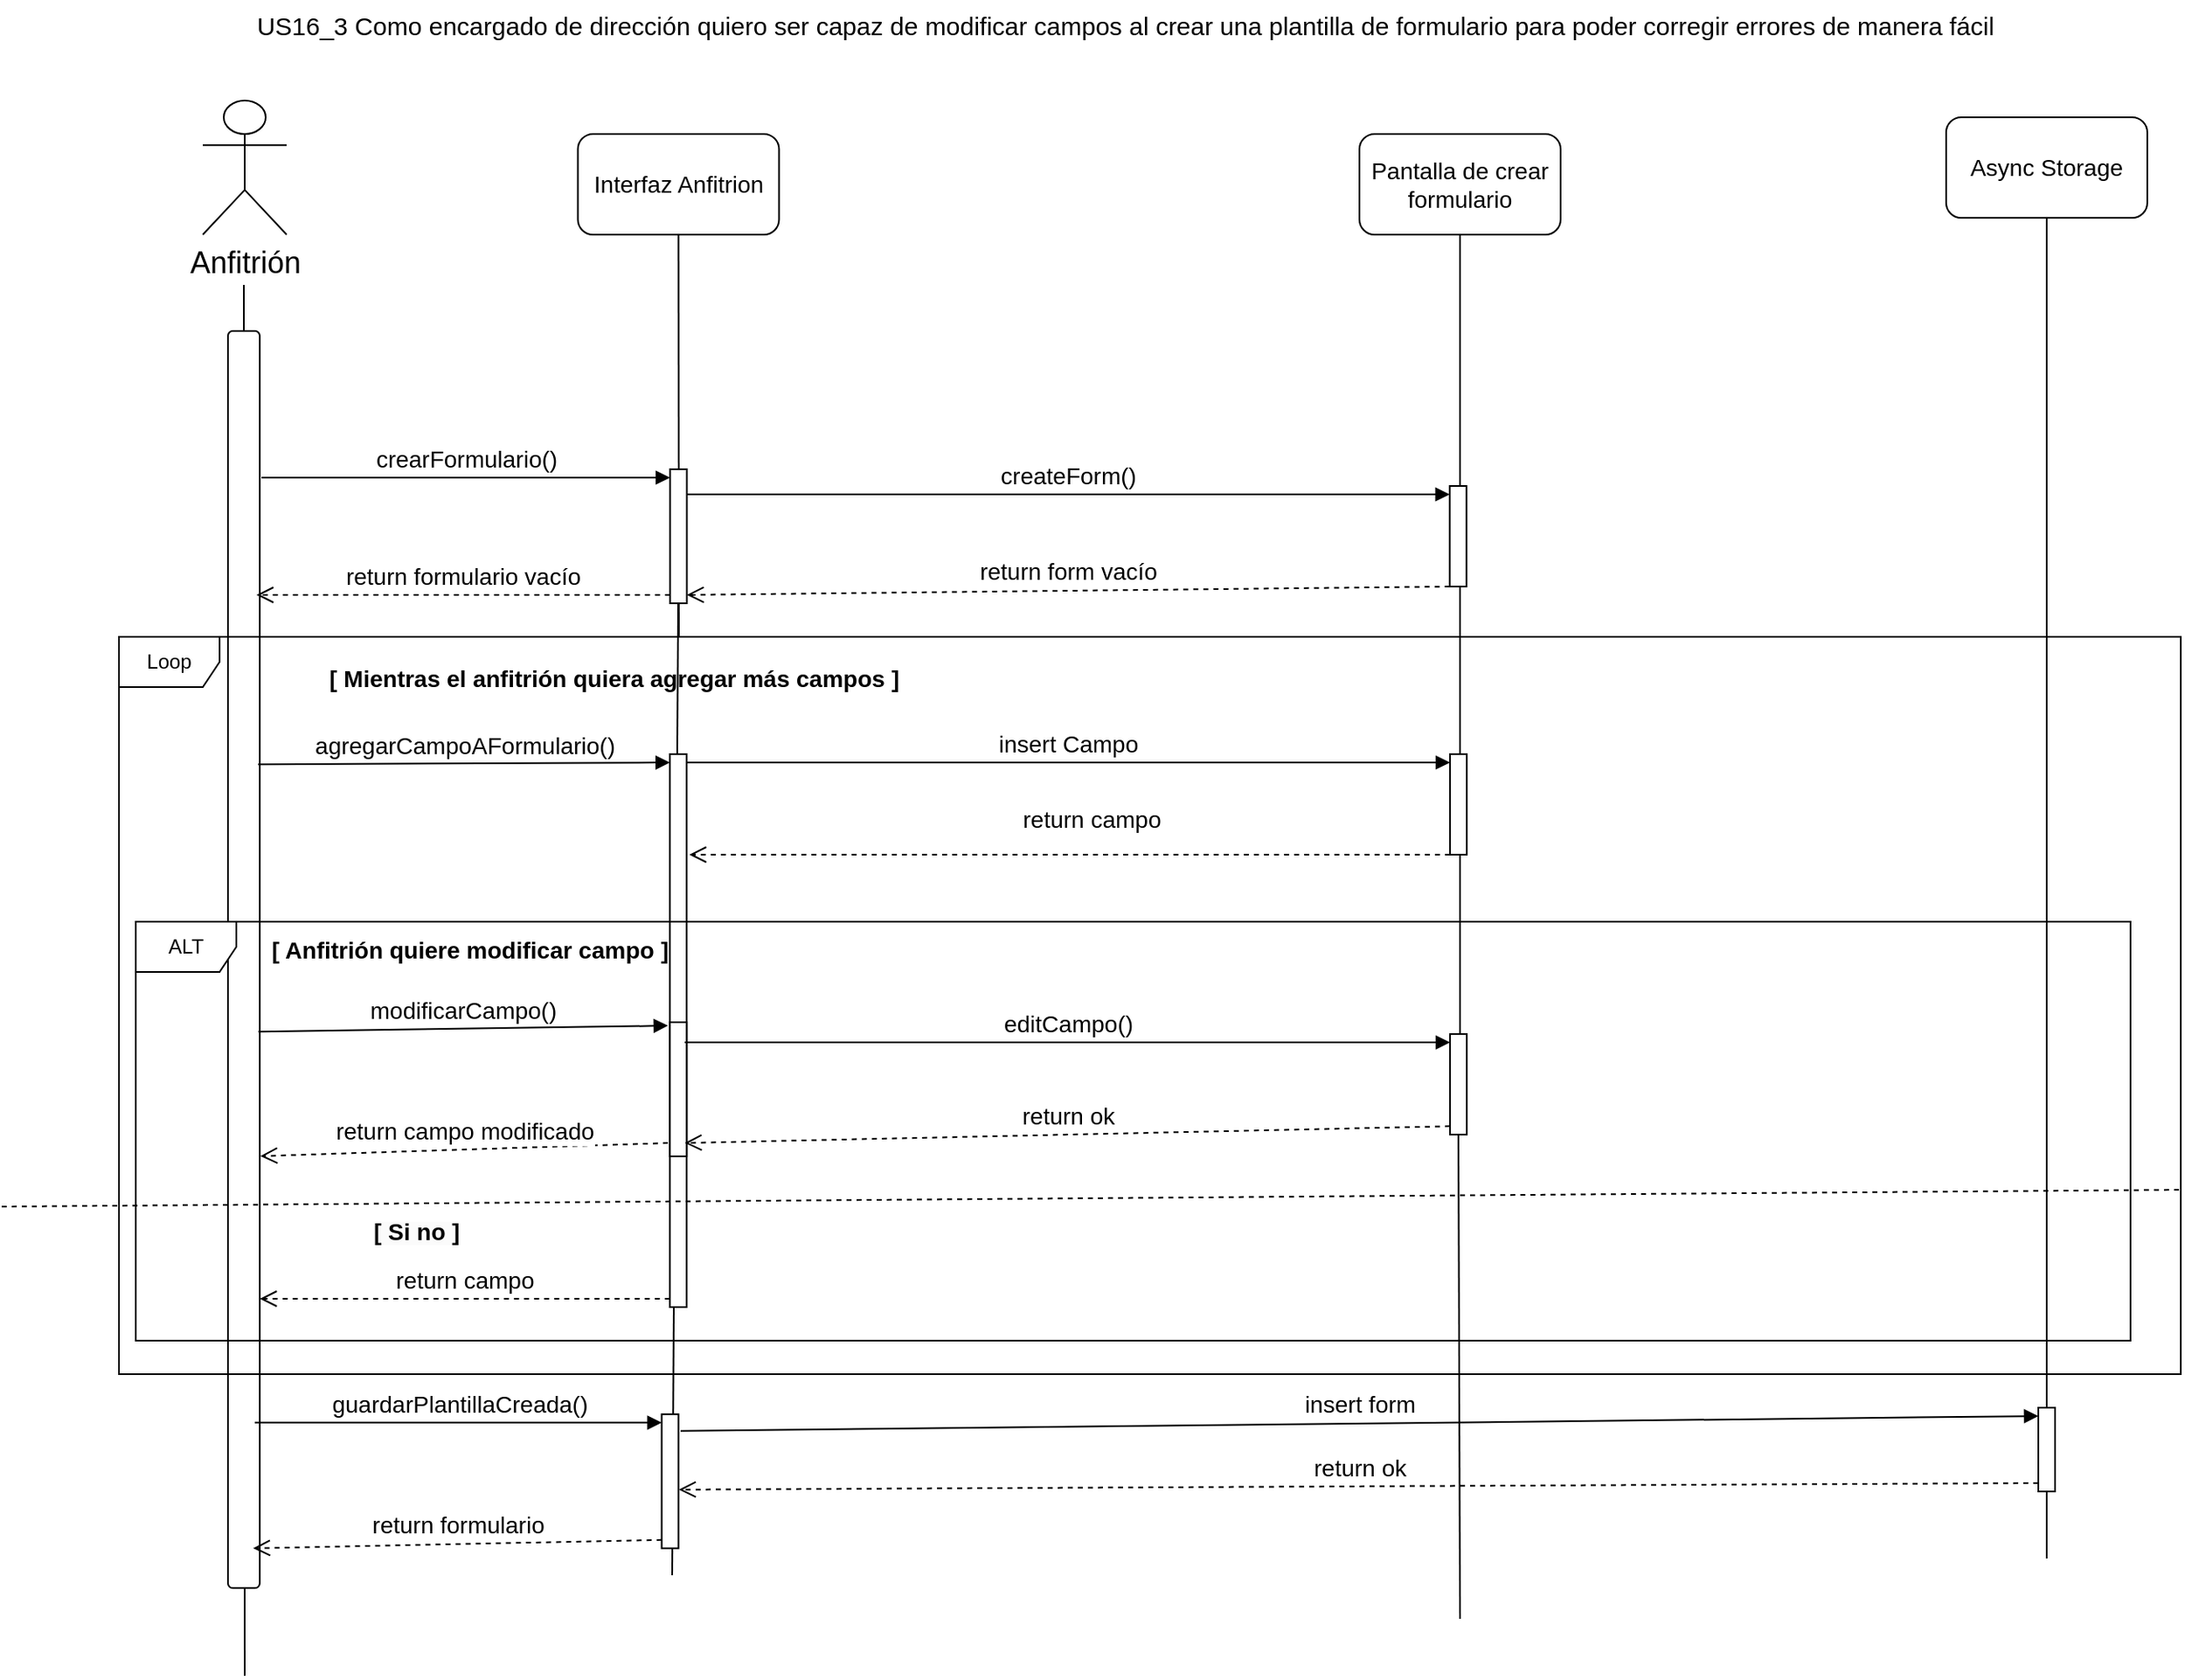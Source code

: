 <mxfile version="25.0.3">
  <diagram name="Página-1" id="4pv95cJ7HGYNk3vX7boJ">
    <mxGraphModel dx="2547" dy="3081" grid="1" gridSize="10" guides="1" tooltips="1" connect="1" arrows="1" fold="1" page="1" pageScale="1" pageWidth="827" pageHeight="1169" math="0" shadow="0">
      <root>
        <mxCell id="0" />
        <mxCell id="1" parent="0" />
        <mxCell id="hmGg0dzksIjPbcyvo-WP-7" value="&lt;font style=&quot;font-size: 15px;&quot;&gt;US16_3 Como encargado de dirección quiero ser capaz de modificar campos al crear una plantilla de formulario para poder corregir errores de manera fácil&lt;/font&gt;" style="text;html=1;align=center;verticalAlign=middle;resizable=0;points=[];autosize=1;strokeColor=none;fillColor=none;" parent="1" vertex="1">
          <mxGeometry x="40" y="-1740" width="1060" height="30" as="geometry" />
        </mxCell>
        <mxCell id="VmlftcJI-n3ChJxppmFd-43" value="&lt;font style=&quot;font-size: 14px;&quot;&gt;Interfaz Anfitrion&lt;/font&gt;" style="rounded=1;whiteSpace=wrap;html=1;" parent="1" vertex="1">
          <mxGeometry x="243.75" y="-1660" width="120" height="60" as="geometry" />
        </mxCell>
        <mxCell id="VmlftcJI-n3ChJxppmFd-44" value="" style="endArrow=none;html=1;rounded=0;entryX=0.5;entryY=1;entryDx=0;entryDy=0;" parent="1" target="VmlftcJI-n3ChJxppmFd-43" edge="1">
          <mxGeometry width="50" height="50" relative="1" as="geometry">
            <mxPoint x="304" y="-1360" as="sourcePoint" />
            <mxPoint x="493.75" y="-1320" as="targetPoint" />
          </mxGeometry>
        </mxCell>
        <mxCell id="VmlftcJI-n3ChJxppmFd-45" value="&lt;font style=&quot;font-size: 18px;&quot;&gt;Anfitrión&lt;/font&gt;" style="shape=umlActor;verticalLabelPosition=bottom;verticalAlign=top;html=1;outlineConnect=0;" parent="1" vertex="1">
          <mxGeometry x="20" y="-1680" width="50" height="80" as="geometry" />
        </mxCell>
        <mxCell id="VmlftcJI-n3ChJxppmFd-46" value="" style="endArrow=none;html=1;rounded=0;entryX=0.5;entryY=1;entryDx=0;entryDy=0;" parent="1" edge="1">
          <mxGeometry width="50" height="50" relative="1" as="geometry">
            <mxPoint x="45" y="-740" as="sourcePoint" />
            <mxPoint x="44.5" y="-1570" as="targetPoint" />
          </mxGeometry>
        </mxCell>
        <mxCell id="VmlftcJI-n3ChJxppmFd-47" value="" style="rounded=1;whiteSpace=wrap;html=1;rotation=90;" parent="1" vertex="1">
          <mxGeometry x="-330.58" y="-1176.91" width="750.11" height="18.97" as="geometry" />
        </mxCell>
        <mxCell id="VmlftcJI-n3ChJxppmFd-48" value="" style="endArrow=none;html=1;rounded=0;" parent="1" edge="1">
          <mxGeometry width="50" height="50" relative="1" as="geometry">
            <mxPoint x="303.75" y="-1410" as="sourcePoint" />
            <mxPoint x="300" y="-800" as="targetPoint" />
          </mxGeometry>
        </mxCell>
        <mxCell id="VmlftcJI-n3ChJxppmFd-51" value="&lt;span style=&quot;font-size: 14px;&quot;&gt;Async Storage&lt;/span&gt;" style="rounded=1;whiteSpace=wrap;html=1;" parent="1" vertex="1">
          <mxGeometry x="1060" y="-1670" width="120" height="60" as="geometry" />
        </mxCell>
        <mxCell id="VmlftcJI-n3ChJxppmFd-52" value="" style="endArrow=none;html=1;rounded=0;entryX=0.5;entryY=1;entryDx=0;entryDy=0;" parent="1" target="VmlftcJI-n3ChJxppmFd-51" edge="1">
          <mxGeometry width="50" height="50" relative="1" as="geometry">
            <mxPoint x="1120" y="-810" as="sourcePoint" />
            <mxPoint x="1080" y="-1320" as="targetPoint" />
          </mxGeometry>
        </mxCell>
        <mxCell id="VmlftcJI-n3ChJxppmFd-55" value="" style="html=1;points=[[0,0,0,0,5],[0,1,0,0,-5],[1,0,0,0,5],[1,1,0,0,-5]];perimeter=orthogonalPerimeter;outlineConnect=0;targetShapes=umlLifeline;portConstraint=eastwest;newEdgeStyle={&quot;curved&quot;:0,&quot;rounded&quot;:0};" parent="1" vertex="1">
          <mxGeometry x="298.75" y="-1460" width="10" height="80" as="geometry" />
        </mxCell>
        <mxCell id="VmlftcJI-n3ChJxppmFd-56" value="&lt;font style=&quot;font-size: 14px;&quot;&gt;crearFormulario()&lt;/font&gt;" style="html=1;verticalAlign=bottom;endArrow=block;curved=0;rounded=0;entryX=0;entryY=0;entryDx=0;entryDy=5;" parent="1" target="VmlftcJI-n3ChJxppmFd-55" edge="1">
          <mxGeometry x="-0.003" relative="1" as="geometry">
            <mxPoint x="55" y="-1455" as="sourcePoint" />
            <mxPoint as="offset" />
          </mxGeometry>
        </mxCell>
        <mxCell id="VmlftcJI-n3ChJxppmFd-57" value="&lt;font style=&quot;font-size: 14px;&quot;&gt;return formulario vacío&lt;/font&gt;" style="html=1;verticalAlign=bottom;endArrow=open;dashed=1;endSize=8;curved=0;rounded=0;exitX=0;exitY=1;exitDx=0;exitDy=-5;" parent="1" source="VmlftcJI-n3ChJxppmFd-55" edge="1">
          <mxGeometry relative="1" as="geometry">
            <mxPoint x="52" y="-1385" as="targetPoint" />
          </mxGeometry>
        </mxCell>
        <mxCell id="VmlftcJI-n3ChJxppmFd-61" value="" style="html=1;points=[[0,0,0,0,5],[0,1,0,0,-5],[1,0,0,0,5],[1,1,0,0,-5]];perimeter=orthogonalPerimeter;outlineConnect=0;targetShapes=umlLifeline;portConstraint=eastwest;newEdgeStyle={&quot;curved&quot;:0,&quot;rounded&quot;:0};" parent="1" vertex="1">
          <mxGeometry x="298.64" y="-1290" width="10" height="330" as="geometry" />
        </mxCell>
        <mxCell id="VmlftcJI-n3ChJxppmFd-62" value="&lt;span style=&quot;font-size: 14px;&quot;&gt;agregarCampoAFormulario()&lt;/span&gt;" style="html=1;verticalAlign=bottom;endArrow=block;curved=0;rounded=0;entryX=0;entryY=0;entryDx=0;entryDy=5;exitX=0.607;exitY=0.045;exitDx=0;exitDy=0;exitPerimeter=0;" parent="1" target="VmlftcJI-n3ChJxppmFd-61" edge="1">
          <mxGeometry relative="1" as="geometry">
            <mxPoint x="53.001" y="-1283.882" as="sourcePoint" />
          </mxGeometry>
        </mxCell>
        <mxCell id="VmlftcJI-n3ChJxppmFd-63" value="&lt;font style=&quot;font-size: 14px;&quot;&gt;return campo&lt;/font&gt;" style="html=1;verticalAlign=bottom;endArrow=open;dashed=1;endSize=8;curved=0;rounded=0;exitX=0;exitY=1;exitDx=0;exitDy=-5;" parent="1" source="VmlftcJI-n3ChJxppmFd-61" edge="1">
          <mxGeometry x="0.0" relative="1" as="geometry">
            <mxPoint x="54" y="-965" as="targetPoint" />
            <mxPoint as="offset" />
          </mxGeometry>
        </mxCell>
        <mxCell id="VmlftcJI-n3ChJxppmFd-67" value="&lt;span style=&quot;font-size: 14px;&quot;&gt;Pantalla de crear&lt;/span&gt;&lt;div&gt;&lt;span style=&quot;font-size: 14px;&quot;&gt;formulario&lt;/span&gt;&lt;/div&gt;" style="rounded=1;whiteSpace=wrap;html=1;" parent="1" vertex="1">
          <mxGeometry x="710" y="-1660" width="120" height="60" as="geometry" />
        </mxCell>
        <mxCell id="VmlftcJI-n3ChJxppmFd-68" value="" style="endArrow=none;html=1;rounded=0;entryX=0.5;entryY=1;entryDx=0;entryDy=0;" parent="1" source="VmlftcJI-n3ChJxppmFd-75" target="VmlftcJI-n3ChJxppmFd-67" edge="1">
          <mxGeometry width="50" height="50" relative="1" as="geometry">
            <mxPoint x="770" y="-774.0" as="sourcePoint" />
            <mxPoint x="730" y="-1310" as="targetPoint" />
          </mxGeometry>
        </mxCell>
        <mxCell id="VmlftcJI-n3ChJxppmFd-69" value="" style="html=1;points=[[0,0,0,0,5],[0,1,0,0,-5],[1,0,0,0,5],[1,1,0,0,-5]];perimeter=orthogonalPerimeter;outlineConnect=0;targetShapes=umlLifeline;portConstraint=eastwest;newEdgeStyle={&quot;curved&quot;:0,&quot;rounded&quot;:0};" parent="1" vertex="1">
          <mxGeometry x="298.64" y="-1130" width="10" height="80" as="geometry" />
        </mxCell>
        <mxCell id="VmlftcJI-n3ChJxppmFd-70" value="&lt;font style=&quot;font-size: 14px;&quot;&gt;modificarCampo()&lt;/font&gt;" style="html=1;verticalAlign=bottom;endArrow=block;curved=0;rounded=0;entryX=0;entryY=0;entryDx=0;entryDy=5;exitX=0.468;exitY=-0.01;exitDx=0;exitDy=0;exitPerimeter=0;" parent="1" edge="1">
          <mxGeometry relative="1" as="geometry">
            <mxPoint x="53.2" y="-1124.369" as="sourcePoint" />
            <mxPoint x="297.49" y="-1127.94" as="targetPoint" />
          </mxGeometry>
        </mxCell>
        <mxCell id="VmlftcJI-n3ChJxppmFd-71" value="&lt;font style=&quot;font-size: 14px;&quot;&gt;return campo modificado&lt;/font&gt;" style="html=1;verticalAlign=bottom;endArrow=open;dashed=1;endSize=8;curved=0;rounded=0;exitX=0;exitY=1;exitDx=0;exitDy=-5;entryX=0.567;entryY=-0.07;entryDx=0;entryDy=0;entryPerimeter=0;" parent="1" edge="1">
          <mxGeometry relative="1" as="geometry">
            <mxPoint x="54.338" y="-1050.108" as="targetPoint" />
            <mxPoint x="297.49" y="-1057.94" as="sourcePoint" />
          </mxGeometry>
        </mxCell>
        <mxCell id="VmlftcJI-n3ChJxppmFd-72" value="&lt;font style=&quot;font-size: 14px;&quot;&gt;editCampo()&lt;/font&gt;" style="html=1;verticalAlign=bottom;endArrow=block;curved=0;rounded=0;entryX=0;entryY=0;entryDx=0;entryDy=5;" parent="1" target="VmlftcJI-n3ChJxppmFd-75" edge="1">
          <mxGeometry relative="1" as="geometry">
            <mxPoint x="307.49" y="-1117.94" as="sourcePoint" />
          </mxGeometry>
        </mxCell>
        <mxCell id="VmlftcJI-n3ChJxppmFd-73" value="&lt;font style=&quot;font-size: 14px;&quot;&gt;return ok&lt;/font&gt;" style="html=1;verticalAlign=bottom;endArrow=open;dashed=1;endSize=8;curved=0;rounded=0;exitX=0;exitY=1;exitDx=0;exitDy=-5;entryX=1;entryY=1;entryDx=0;entryDy=-5;entryPerimeter=0;" parent="1" source="VmlftcJI-n3ChJxppmFd-75" edge="1">
          <mxGeometry relative="1" as="geometry">
            <mxPoint x="307.49" y="-1057.94" as="targetPoint" />
          </mxGeometry>
        </mxCell>
        <mxCell id="VmlftcJI-n3ChJxppmFd-74" value="" style="endArrow=none;html=1;rounded=0;entryX=0.5;entryY=1;entryDx=0;entryDy=0;" parent="1" target="VmlftcJI-n3ChJxppmFd-75" edge="1">
          <mxGeometry width="50" height="50" relative="1" as="geometry">
            <mxPoint x="770" y="-774.0" as="sourcePoint" />
            <mxPoint x="770" y="-1600" as="targetPoint" />
          </mxGeometry>
        </mxCell>
        <mxCell id="VmlftcJI-n3ChJxppmFd-75" value="" style="html=1;points=[[0,0,0,0,5],[0,1,0,0,-5],[1,0,0,0,5],[1,1,0,0,-5]];perimeter=orthogonalPerimeter;outlineConnect=0;targetShapes=umlLifeline;portConstraint=eastwest;newEdgeStyle={&quot;curved&quot;:0,&quot;rounded&quot;:0};" parent="1" vertex="1">
          <mxGeometry x="764.05" y="-1122.94" width="10" height="60" as="geometry" />
        </mxCell>
        <mxCell id="VmlftcJI-n3ChJxppmFd-76" value="&lt;span style=&quot;font-size: 14px;&quot;&gt;guardarPlantillaCreada()&lt;/span&gt;" style="html=1;verticalAlign=bottom;endArrow=block;curved=0;rounded=0;entryX=0;entryY=0;entryDx=0;entryDy=5;" parent="1" target="VmlftcJI-n3ChJxppmFd-78" edge="1">
          <mxGeometry relative="1" as="geometry">
            <mxPoint x="51" y="-891.1" as="sourcePoint" />
          </mxGeometry>
        </mxCell>
        <mxCell id="VmlftcJI-n3ChJxppmFd-77" value="&lt;font style=&quot;font-size: 14px;&quot;&gt;return formulario&lt;/font&gt;" style="html=1;verticalAlign=bottom;endArrow=open;dashed=1;endSize=8;curved=0;rounded=0;exitX=0;exitY=1;exitDx=0;exitDy=-5;entryX=0.377;entryY=-0.055;entryDx=0;entryDy=0;entryPerimeter=0;" parent="1" source="VmlftcJI-n3ChJxppmFd-78" edge="1">
          <mxGeometry relative="1" as="geometry">
            <mxPoint x="50" y="-816.1" as="targetPoint" />
          </mxGeometry>
        </mxCell>
        <mxCell id="VmlftcJI-n3ChJxppmFd-78" value="" style="html=1;points=[[0,0,0,0,5],[0,1,0,0,-5],[1,0,0,0,5],[1,1,0,0,-5]];perimeter=orthogonalPerimeter;outlineConnect=0;targetShapes=umlLifeline;portConstraint=eastwest;newEdgeStyle={&quot;curved&quot;:0,&quot;rounded&quot;:0};" parent="1" vertex="1">
          <mxGeometry x="293.75" y="-896.1" width="10" height="80" as="geometry" />
        </mxCell>
        <mxCell id="VmlftcJI-n3ChJxppmFd-79" value="&lt;font style=&quot;font-size: 14px;&quot;&gt;insert form&lt;/font&gt;" style="html=1;verticalAlign=bottom;endArrow=block;curved=0;rounded=0;entryX=0;entryY=0;entryDx=0;entryDy=5;entryPerimeter=0;" parent="1" target="VmlftcJI-n3ChJxppmFd-81" edge="1">
          <mxGeometry x="0.0" relative="1" as="geometry">
            <mxPoint x="305" y="-886.1" as="sourcePoint" />
            <mxPoint as="offset" />
            <mxPoint x="1110" y="-921.1" as="targetPoint" />
          </mxGeometry>
        </mxCell>
        <mxCell id="VmlftcJI-n3ChJxppmFd-80" value="&lt;font style=&quot;font-size: 14px;&quot;&gt;return ok&lt;/font&gt;" style="html=1;verticalAlign=bottom;endArrow=open;dashed=1;endSize=8;curved=0;rounded=0;exitX=0;exitY=1;exitDx=0;exitDy=-5;exitPerimeter=0;" parent="1" source="VmlftcJI-n3ChJxppmFd-81" edge="1">
          <mxGeometry relative="1" as="geometry">
            <mxPoint x="304" y="-851.1" as="targetPoint" />
            <mxPoint x="1110" y="-877.1" as="sourcePoint" />
          </mxGeometry>
        </mxCell>
        <mxCell id="VmlftcJI-n3ChJxppmFd-81" value="" style="html=1;points=[[0,0,0,0,5],[0,1,0,0,-5],[1,0,0,0,5],[1,1,0,0,-5]];perimeter=orthogonalPerimeter;outlineConnect=0;targetShapes=umlLifeline;portConstraint=eastwest;newEdgeStyle={&quot;curved&quot;:0,&quot;rounded&quot;:0};" parent="1" vertex="1">
          <mxGeometry x="1115" y="-900.0" width="10" height="50" as="geometry" />
        </mxCell>
        <mxCell id="VmlftcJI-n3ChJxppmFd-83" value="" style="html=1;points=[[0,0,0,0,5],[0,1,0,0,-5],[1,0,0,0,5],[1,1,0,0,-5]];perimeter=orthogonalPerimeter;outlineConnect=0;targetShapes=umlLifeline;portConstraint=eastwest;newEdgeStyle={&quot;curved&quot;:0,&quot;rounded&quot;:0};" parent="1" vertex="1">
          <mxGeometry x="763.85" y="-1450" width="10" height="60" as="geometry" />
        </mxCell>
        <mxCell id="VmlftcJI-n3ChJxppmFd-84" value="&lt;font style=&quot;font-size: 14px;&quot;&gt;createForm()&lt;/font&gt;" style="html=1;verticalAlign=bottom;endArrow=block;curved=0;rounded=0;entryX=0;entryY=0;entryDx=0;entryDy=5;" parent="1" source="VmlftcJI-n3ChJxppmFd-55" target="VmlftcJI-n3ChJxppmFd-83" edge="1">
          <mxGeometry relative="1" as="geometry">
            <mxPoint x="693.85" y="-1445" as="sourcePoint" />
          </mxGeometry>
        </mxCell>
        <mxCell id="VmlftcJI-n3ChJxppmFd-85" value="&lt;font style=&quot;font-size: 14px;&quot;&gt;return form vacío&lt;/font&gt;" style="html=1;verticalAlign=bottom;endArrow=open;dashed=1;endSize=8;curved=0;rounded=0;entryX=1;entryY=1;entryDx=0;entryDy=-5;entryPerimeter=0;" parent="1" source="VmlftcJI-n3ChJxppmFd-83" target="VmlftcJI-n3ChJxppmFd-55" edge="1">
          <mxGeometry relative="1" as="geometry">
            <mxPoint x="693.85" y="-1375" as="targetPoint" />
          </mxGeometry>
        </mxCell>
        <mxCell id="VmlftcJI-n3ChJxppmFd-86" value="" style="html=1;points=[[0,0,0,0,5],[0,1,0,0,-5],[1,0,0,0,5],[1,1,0,0,-5]];perimeter=orthogonalPerimeter;outlineConnect=0;targetShapes=umlLifeline;portConstraint=eastwest;newEdgeStyle={&quot;curved&quot;:0,&quot;rounded&quot;:0};" parent="1" vertex="1">
          <mxGeometry x="764.05" y="-1290" width="10" height="60" as="geometry" />
        </mxCell>
        <mxCell id="VmlftcJI-n3ChJxppmFd-87" value="&lt;span style=&quot;font-size: 14px;&quot;&gt;insert Campo&lt;/span&gt;" style="html=1;verticalAlign=bottom;endArrow=block;curved=0;rounded=0;entryX=0;entryY=0;entryDx=0;entryDy=5;" parent="1" source="VmlftcJI-n3ChJxppmFd-61" target="VmlftcJI-n3ChJxppmFd-86" edge="1">
          <mxGeometry relative="1" as="geometry">
            <mxPoint x="694.05" y="-1285" as="sourcePoint" />
          </mxGeometry>
        </mxCell>
        <mxCell id="VmlftcJI-n3ChJxppmFd-88" value="&lt;font style=&quot;font-size: 14px;&quot;&gt;return campo&lt;/font&gt;" style="html=1;verticalAlign=bottom;endArrow=open;dashed=1;endSize=8;curved=0;rounded=0;" parent="1" source="VmlftcJI-n3ChJxppmFd-86" edge="1">
          <mxGeometry x="-0.058" y="-10" relative="1" as="geometry">
            <mxPoint x="310.2" y="-1230" as="targetPoint" />
            <mxPoint as="offset" />
          </mxGeometry>
        </mxCell>
        <mxCell id="VmlftcJI-n3ChJxppmFd-89" value="Loop" style="shape=umlFrame;whiteSpace=wrap;html=1;pointerEvents=0;" parent="1" vertex="1">
          <mxGeometry x="-30" y="-1360" width="1230" height="440" as="geometry" />
        </mxCell>
        <mxCell id="VmlftcJI-n3ChJxppmFd-90" value="&lt;b&gt;&lt;font style=&quot;font-size: 14px;&quot;&gt;[ Mientras el anfitrión quiera agregar más campos ]&lt;/font&gt;&lt;/b&gt;" style="text;html=1;align=center;verticalAlign=middle;resizable=0;points=[];autosize=1;strokeColor=none;fillColor=none;" parent="1" vertex="1">
          <mxGeometry x="85" y="-1350" width="360" height="30" as="geometry" />
        </mxCell>
        <mxCell id="VmlftcJI-n3ChJxppmFd-91" value="ALT" style="shape=umlFrame;whiteSpace=wrap;html=1;pointerEvents=0;" parent="1" vertex="1">
          <mxGeometry x="-20" y="-1190" width="1190" height="250" as="geometry" />
        </mxCell>
        <mxCell id="VmlftcJI-n3ChJxppmFd-92" value="&lt;b&gt;&lt;font style=&quot;font-size: 14px;&quot;&gt;[ Anfitrión quiere modificar campo ]&lt;/font&gt;&lt;/b&gt;" style="text;html=1;align=center;verticalAlign=middle;resizable=0;points=[];autosize=1;strokeColor=none;fillColor=none;" parent="1" vertex="1">
          <mxGeometry x="48.75" y="-1187.94" width="260" height="30" as="geometry" />
        </mxCell>
        <mxCell id="VmlftcJI-n3ChJxppmFd-93" value="" style="endArrow=none;dashed=1;html=1;rounded=0;" parent="1" edge="1">
          <mxGeometry width="50" height="50" relative="1" as="geometry">
            <mxPoint x="-100" y="-1020" as="sourcePoint" />
            <mxPoint x="1200" y="-1030" as="targetPoint" />
          </mxGeometry>
        </mxCell>
        <mxCell id="VmlftcJI-n3ChJxppmFd-94" value="&lt;b style=&quot;forced-color-adjust: none; color: rgb(0, 0, 0); font-family: Helvetica; font-size: 12px; font-style: normal; font-variant-ligatures: normal; font-variant-caps: normal; letter-spacing: normal; orphans: 2; text-align: center; text-indent: 0px; text-transform: none; widows: 2; word-spacing: 0px; -webkit-text-stroke-width: 0px; white-space: nowrap; background-color: rgb(251, 251, 251); text-decoration-thickness: initial; text-decoration-style: initial; text-decoration-color: initial;&quot;&gt;&lt;font style=&quot;forced-color-adjust: none; font-size: 14px;&quot;&gt;[ Si no ]&lt;/font&gt;&lt;/b&gt;" style="text;whiteSpace=wrap;html=1;" parent="1" vertex="1">
          <mxGeometry x="120" y="-1020" width="270" height="40" as="geometry" />
        </mxCell>
      </root>
    </mxGraphModel>
  </diagram>
</mxfile>
